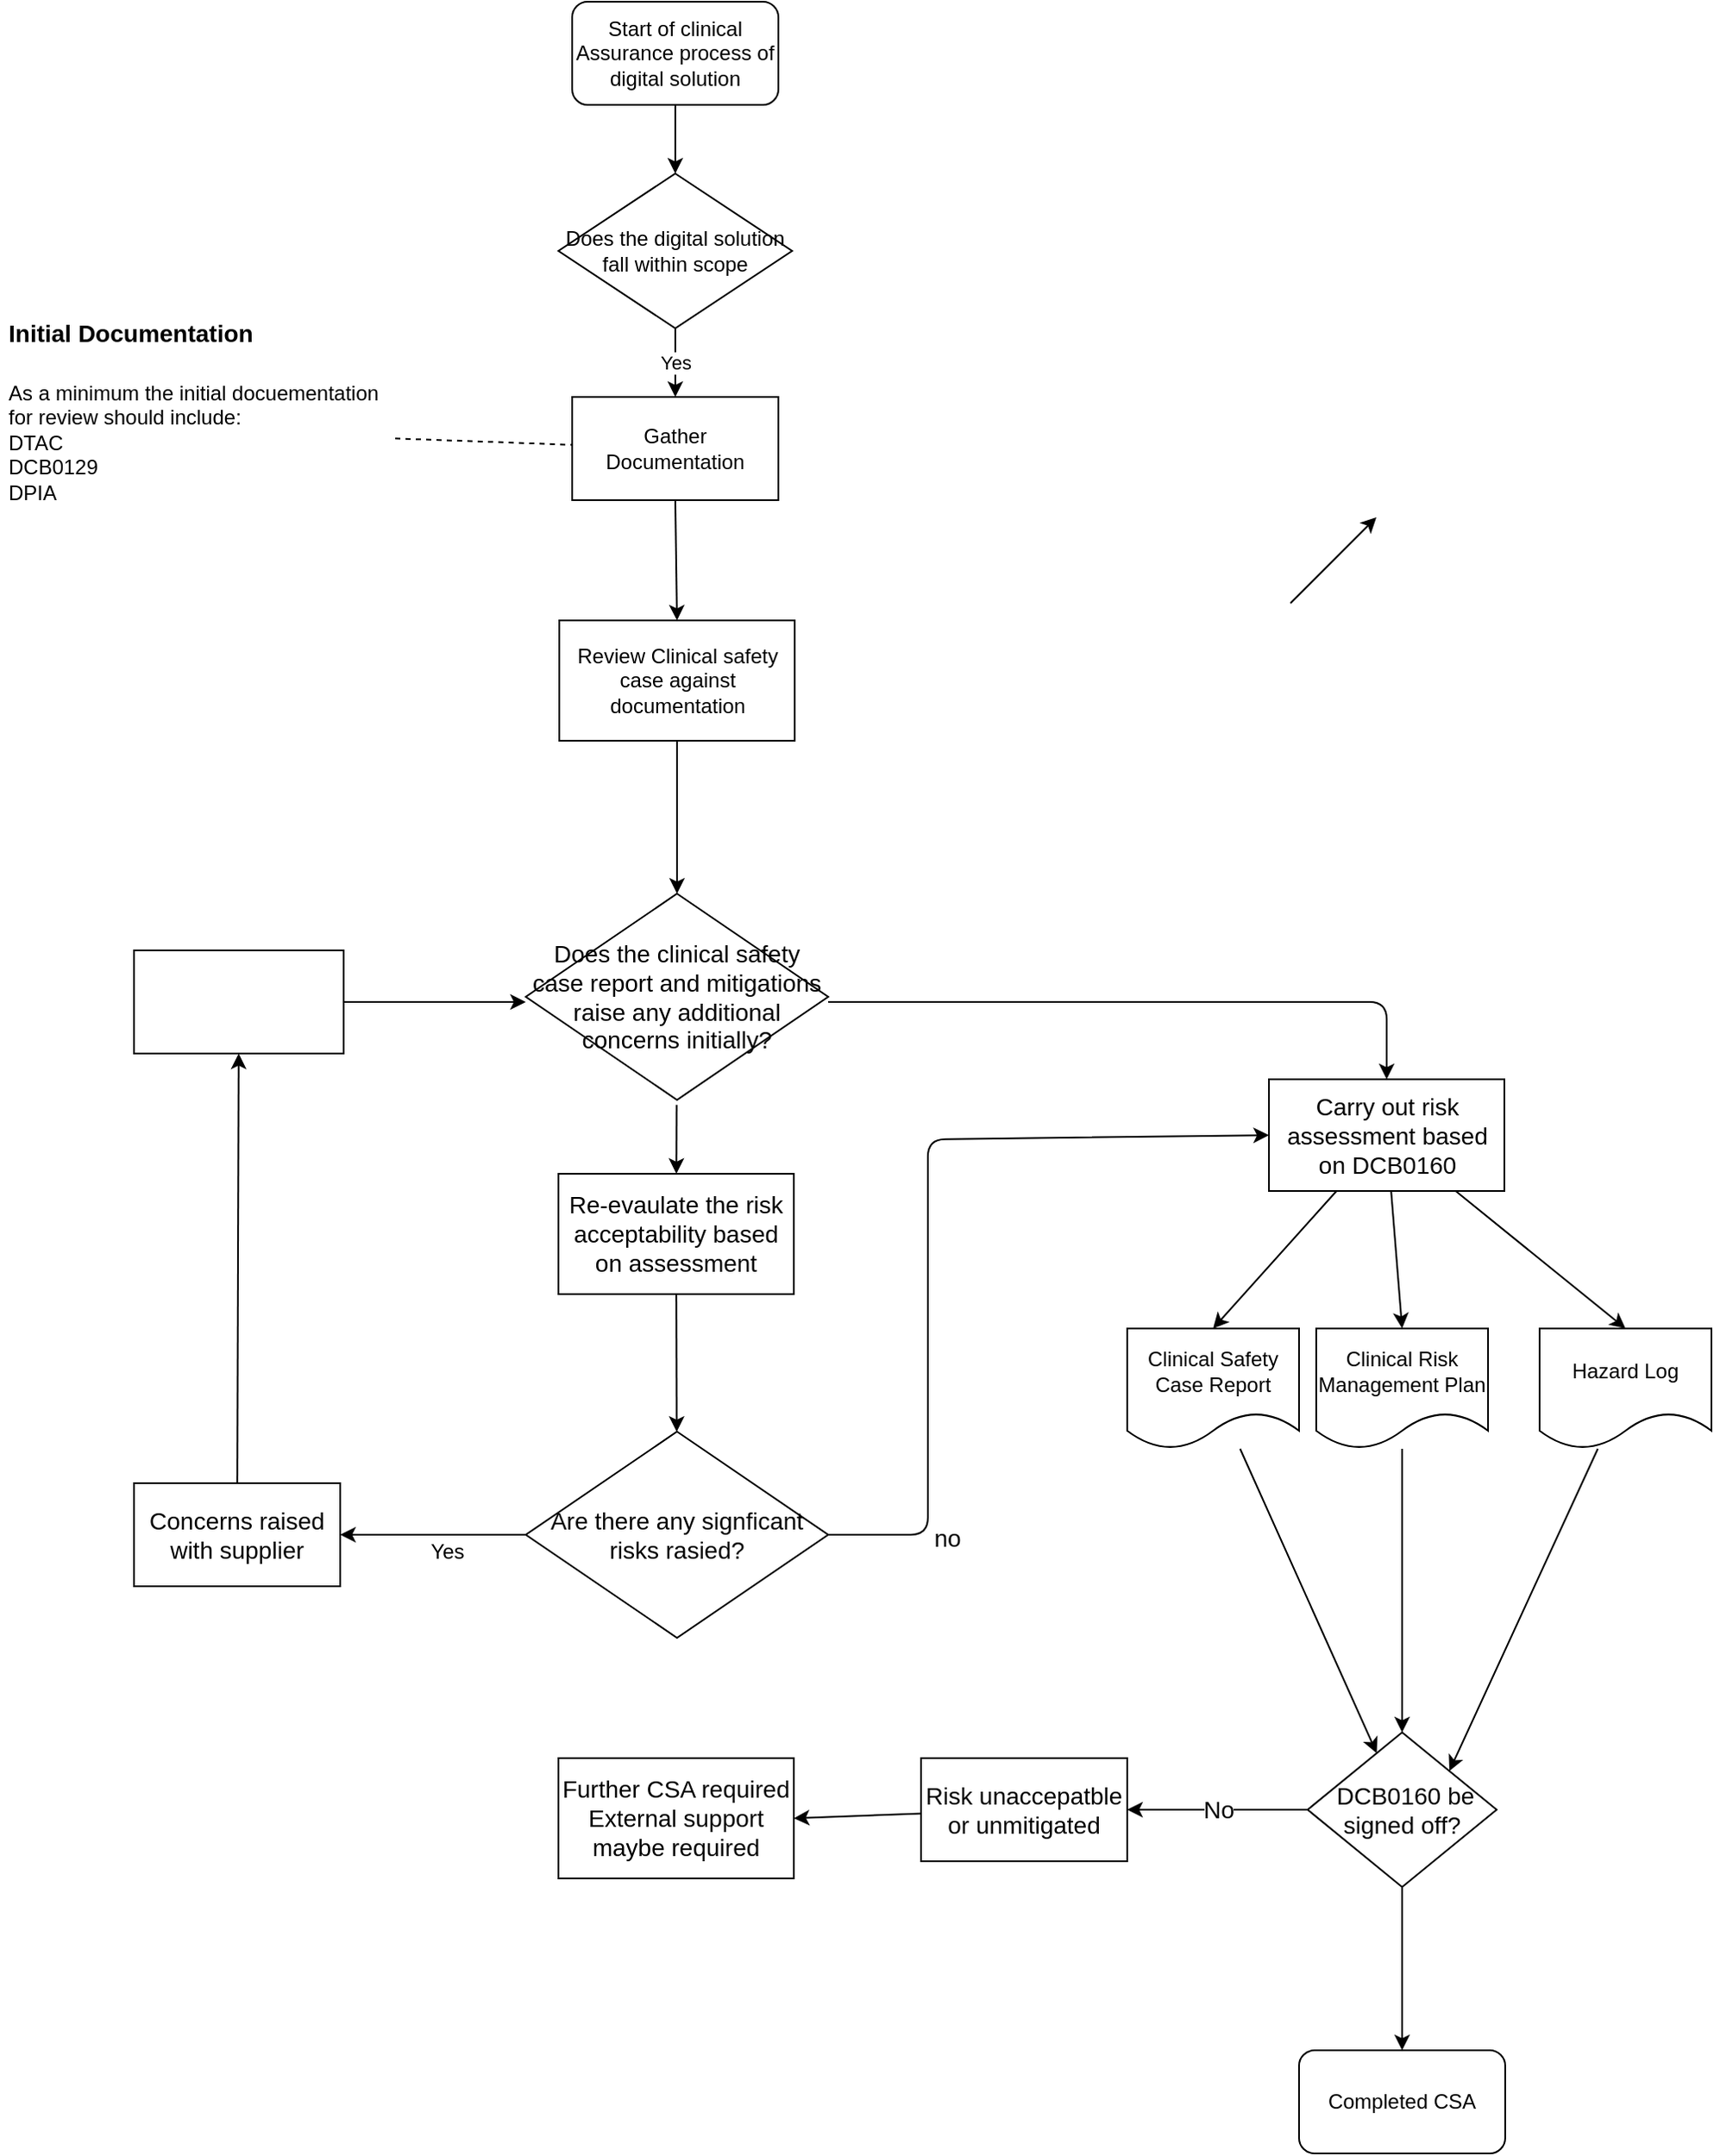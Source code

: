 <mxfile>
    <diagram id="ZuSYHe8Xj6x2r8U48WuL" name="Page-1">
        <mxGraphModel dx="738" dy="447" grid="1" gridSize="10" guides="1" tooltips="1" connect="1" arrows="1" fold="1" page="1" pageScale="1" pageWidth="827" pageHeight="1169" math="0" shadow="0">
            <root>
                <mxCell id="0"/>
                <mxCell id="1" parent="0"/>
                <mxCell id="44" style="edgeStyle=none;html=1;fontSize=14;" parent="1" source="3" target="47" edge="1">
                    <mxGeometry relative="1" as="geometry">
                        <mxPoint x="851.593" y="932" as="targetPoint"/>
                    </mxGeometry>
                </mxCell>
                <mxCell id="3" value="Clinical Safety Case Report" style="shape=document;whiteSpace=wrap;html=1;boundedLbl=1;" parent="1" vertex="1">
                    <mxGeometry x="676" y="782" width="100" height="70" as="geometry"/>
                </mxCell>
                <mxCell id="67" style="edgeStyle=none;html=1;exitX=0.5;exitY=1;exitDx=0;exitDy=0;entryX=0.5;entryY=0;entryDx=0;entryDy=0;" edge="1" parent="1" source="4" target="64">
                    <mxGeometry relative="1" as="geometry"/>
                </mxCell>
                <mxCell id="4" value="Start of clinical Assurance process of digital solution" style="rounded=1;whiteSpace=wrap;html=1;" parent="1" vertex="1">
                    <mxGeometry x="353" y="10" width="120" height="60" as="geometry"/>
                </mxCell>
                <mxCell id="68" style="edgeStyle=none;html=1;exitX=0.5;exitY=1;exitDx=0;exitDy=0;entryX=0.5;entryY=0;entryDx=0;entryDy=0;" edge="1" parent="1" source="5" target="14">
                    <mxGeometry relative="1" as="geometry"/>
                </mxCell>
                <mxCell id="5" value="Gather Documentation" style="rounded=0;whiteSpace=wrap;html=1;" parent="1" vertex="1">
                    <mxGeometry x="353" y="240" width="120" height="60" as="geometry"/>
                </mxCell>
                <mxCell id="7" value="&lt;h1&gt;&lt;font style=&quot;font-size: 14px&quot;&gt;Initial Documentation&lt;/font&gt;&lt;/h1&gt;&lt;div&gt;As a minimum the initial docuementation for review should include:&lt;/div&gt;&lt;span style=&quot;text-align: center&quot;&gt;DTAC&lt;/span&gt;&lt;div&gt;&lt;span style=&quot;text-align: center&quot;&gt;DCB0129&lt;/span&gt;&lt;br style=&quot;text-align: center&quot;&gt;&lt;span style=&quot;text-align: center&quot;&gt;DPIA&lt;/span&gt;&lt;br&gt;&lt;/div&gt;&lt;div&gt;&lt;span style=&quot;text-align: center&quot;&gt;&lt;br&gt;&lt;/span&gt;&lt;/div&gt;" style="text;html=1;strokeColor=none;fillColor=none;spacing=5;spacingTop=-20;whiteSpace=wrap;overflow=hidden;rounded=0;" parent="1" vertex="1">
                    <mxGeometry x="20" y="180" width="230" height="160" as="geometry"/>
                </mxCell>
                <mxCell id="8" value="" style="endArrow=classic;html=1;fontSize=14;" parent="1" edge="1">
                    <mxGeometry width="50" height="50" relative="1" as="geometry">
                        <mxPoint x="771" y="360" as="sourcePoint"/>
                        <mxPoint x="821" y="310" as="targetPoint"/>
                    </mxGeometry>
                </mxCell>
                <mxCell id="10" value="" style="endArrow=none;dashed=1;html=1;fontSize=14;" parent="1" source="7" target="5" edge="1">
                    <mxGeometry width="50" height="50" relative="1" as="geometry">
                        <mxPoint x="260" y="210" as="sourcePoint"/>
                        <mxPoint x="310" y="160" as="targetPoint"/>
                    </mxGeometry>
                </mxCell>
                <mxCell id="17" style="edgeStyle=none;html=1;entryX=0.5;entryY=0;entryDx=0;entryDy=0;fontSize=14;" parent="1" source="14" target="16" edge="1">
                    <mxGeometry relative="1" as="geometry"/>
                </mxCell>
                <mxCell id="14" value="Review Clinical safety case against documentation" style="rounded=0;whiteSpace=wrap;html=1;" parent="1" vertex="1">
                    <mxGeometry x="345.5" y="370" width="137" height="70" as="geometry"/>
                </mxCell>
                <mxCell id="34" value="" style="edgeStyle=none;html=1;fontSize=14;" parent="1" target="33" edge="1">
                    <mxGeometry relative="1" as="geometry">
                        <mxPoint x="413.778" y="651.849" as="sourcePoint"/>
                    </mxGeometry>
                </mxCell>
                <mxCell id="38" style="edgeStyle=none;html=1;exitX=1;exitY=0.5;exitDx=0;exitDy=0;entryX=0.5;entryY=0;entryDx=0;entryDy=0;fontSize=14;" parent="1" target="37" edge="1">
                    <mxGeometry relative="1" as="geometry">
                        <Array as="points">
                            <mxPoint x="827" y="592"/>
                        </Array>
                        <mxPoint x="502.0" y="592" as="sourcePoint"/>
                    </mxGeometry>
                </mxCell>
                <mxCell id="16" value="Does the clinical safety case report and mitigations raise any additional concerns initially?" style="rhombus;whiteSpace=wrap;html=1;fontSize=14;" parent="1" vertex="1">
                    <mxGeometry x="326" y="529" width="176" height="120" as="geometry"/>
                </mxCell>
                <mxCell id="45" style="edgeStyle=none;html=1;entryX=0.5;entryY=0;entryDx=0;entryDy=0;fontSize=14;" parent="1" source="31" target="47" edge="1">
                    <mxGeometry relative="1" as="geometry">
                        <mxPoint x="875.5" y="932" as="targetPoint"/>
                    </mxGeometry>
                </mxCell>
                <mxCell id="31" value="Clinical Risk Management Plan" style="shape=document;whiteSpace=wrap;html=1;boundedLbl=1;" parent="1" vertex="1">
                    <mxGeometry x="786" y="782" width="100" height="70" as="geometry"/>
                </mxCell>
                <mxCell id="46" style="edgeStyle=none;html=1;entryX=1;entryY=0;entryDx=0;entryDy=0;fontSize=14;" parent="1" source="32" target="47" edge="1">
                    <mxGeometry relative="1" as="geometry">
                        <mxPoint x="909.75" y="932" as="targetPoint"/>
                    </mxGeometry>
                </mxCell>
                <mxCell id="32" value="Hazard Log" style="shape=document;whiteSpace=wrap;html=1;boundedLbl=1;" parent="1" vertex="1">
                    <mxGeometry x="916" y="782" width="100" height="70" as="geometry"/>
                </mxCell>
                <mxCell id="36" style="edgeStyle=none;html=1;fontSize=14;" parent="1" source="33" target="35" edge="1">
                    <mxGeometry relative="1" as="geometry"/>
                </mxCell>
                <mxCell id="33" value="Re-evaulate the risk acceptability based on assessment" style="whiteSpace=wrap;html=1;fontSize=14;" parent="1" vertex="1">
                    <mxGeometry x="345" y="692" width="137" height="70" as="geometry"/>
                </mxCell>
                <mxCell id="39" style="edgeStyle=none;html=1;fontSize=14;exitX=1;exitY=0.5;exitDx=0;exitDy=0;entryX=0;entryY=0.5;entryDx=0;entryDy=0;" parent="1" source="35" target="37" edge="1">
                    <mxGeometry relative="1" as="geometry">
                        <mxPoint x="640" y="672" as="targetPoint"/>
                        <Array as="points">
                            <mxPoint x="560" y="902"/>
                            <mxPoint x="560" y="672"/>
                        </Array>
                    </mxGeometry>
                </mxCell>
                <mxCell id="57" value="no" style="edgeLabel;html=1;align=center;verticalAlign=middle;resizable=0;points=[];fontSize=14;" parent="39" vertex="1" connectable="0">
                    <mxGeometry x="-0.793" y="-2" relative="1" as="geometry">
                        <mxPoint x="18" as="offset"/>
                    </mxGeometry>
                </mxCell>
                <mxCell id="59" value="" style="edgeStyle=none;html=1;" parent="1" source="35" target="58" edge="1">
                    <mxGeometry relative="1" as="geometry"/>
                </mxCell>
                <mxCell id="35" value="Are there any signficant risks rasied?" style="rhombus;whiteSpace=wrap;html=1;fontSize=14;" parent="1" vertex="1">
                    <mxGeometry x="326" y="842" width="176" height="120" as="geometry"/>
                </mxCell>
                <mxCell id="40" style="edgeStyle=none;html=1;entryX=0.5;entryY=0;entryDx=0;entryDy=0;fontSize=14;" parent="1" source="37" target="3" edge="1">
                    <mxGeometry relative="1" as="geometry"/>
                </mxCell>
                <mxCell id="41" style="edgeStyle=none;html=1;entryX=0.5;entryY=0;entryDx=0;entryDy=0;fontSize=14;" parent="1" source="37" target="31" edge="1">
                    <mxGeometry relative="1" as="geometry"/>
                </mxCell>
                <mxCell id="42" style="edgeStyle=none;html=1;entryX=0.5;entryY=0;entryDx=0;entryDy=0;fontSize=14;" parent="1" source="37" target="32" edge="1">
                    <mxGeometry relative="1" as="geometry"/>
                </mxCell>
                <mxCell id="37" value="Carry out risk assessment based on DCB0160" style="whiteSpace=wrap;html=1;fontSize=14;" parent="1" vertex="1">
                    <mxGeometry x="758.5" y="637" width="137" height="65" as="geometry"/>
                </mxCell>
                <mxCell id="49" value="No" style="edgeStyle=none;html=1;fontSize=14;entryX=1;entryY=0.5;entryDx=0;entryDy=0;" parent="1" source="47" target="48" edge="1">
                    <mxGeometry relative="1" as="geometry">
                        <mxPoint x="747" y="1062" as="targetPoint"/>
                    </mxGeometry>
                </mxCell>
                <mxCell id="52" style="edgeStyle=none;html=1;entryX=0.5;entryY=0;entryDx=0;entryDy=0;fontSize=14;" parent="1" source="47" target="51" edge="1">
                    <mxGeometry relative="1" as="geometry"/>
                </mxCell>
                <mxCell id="47" value="&amp;nbsp;DCB0160 be signed off?" style="rhombus;whiteSpace=wrap;html=1;fontSize=14;" parent="1" vertex="1">
                    <mxGeometry x="781" y="1017" width="110" height="90" as="geometry"/>
                </mxCell>
                <mxCell id="54" style="edgeStyle=none;html=1;entryX=1;entryY=0.5;entryDx=0;entryDy=0;fontSize=14;" parent="1" source="48" target="53" edge="1">
                    <mxGeometry relative="1" as="geometry"/>
                </mxCell>
                <mxCell id="48" value="Risk unaccepatble or unmitigated" style="whiteSpace=wrap;html=1;fontSize=14;" parent="1" vertex="1">
                    <mxGeometry x="556" y="1032" width="120" height="60" as="geometry"/>
                </mxCell>
                <mxCell id="51" value="Completed CSA" style="rounded=1;whiteSpace=wrap;html=1;" parent="1" vertex="1">
                    <mxGeometry x="776" y="1202" width="120" height="60" as="geometry"/>
                </mxCell>
                <mxCell id="53" value="Further CSA required&lt;br&gt;External support maybe required" style="whiteSpace=wrap;html=1;fontSize=14;" parent="1" vertex="1">
                    <mxGeometry x="345" y="1032" width="137" height="70" as="geometry"/>
                </mxCell>
                <mxCell id="62" value="" style="edgeStyle=none;html=1;" parent="1" source="58" target="61" edge="1">
                    <mxGeometry relative="1" as="geometry"/>
                </mxCell>
                <mxCell id="58" value="Concerns raised with supplier" style="whiteSpace=wrap;html=1;fontSize=14;" parent="1" vertex="1">
                    <mxGeometry x="98" y="872" width="120" height="60" as="geometry"/>
                </mxCell>
                <mxCell id="60" value="Yes" style="text;html=1;align=center;verticalAlign=middle;resizable=0;points=[];autosize=1;strokeColor=none;fillColor=none;" parent="1" vertex="1">
                    <mxGeometry x="260" y="902" width="40" height="20" as="geometry"/>
                </mxCell>
                <mxCell id="63" style="edgeStyle=none;html=1;entryX=0;entryY=0.5;entryDx=0;entryDy=0;" parent="1" source="61" edge="1">
                    <mxGeometry relative="1" as="geometry">
                        <mxPoint x="326" y="592" as="targetPoint"/>
                    </mxGeometry>
                </mxCell>
                <mxCell id="61" value="" style="whiteSpace=wrap;html=1;fontSize=14;" parent="1" vertex="1">
                    <mxGeometry x="98" y="562" width="122" height="60" as="geometry"/>
                </mxCell>
                <mxCell id="69" value="Yes" style="edgeStyle=none;html=1;exitX=0.5;exitY=1;exitDx=0;exitDy=0;entryX=0.5;entryY=0;entryDx=0;entryDy=0;" edge="1" parent="1" source="64" target="5">
                    <mxGeometry relative="1" as="geometry"/>
                </mxCell>
                <UserObject label="Does the digital solution fall within scope" link="https://digital.nhs.uk/services/clinical-safety/applicability-of-dcb-0129-and-dcb-0160/step-by-step-guidance#step-3" id="64">
                    <mxCell style="rhombus;whiteSpace=wrap;html=1;" parent="1" vertex="1">
                        <mxGeometry x="345" y="110" width="136" height="90" as="geometry"/>
                    </mxCell>
                </UserObject>
            </root>
        </mxGraphModel>
    </diagram>
</mxfile>